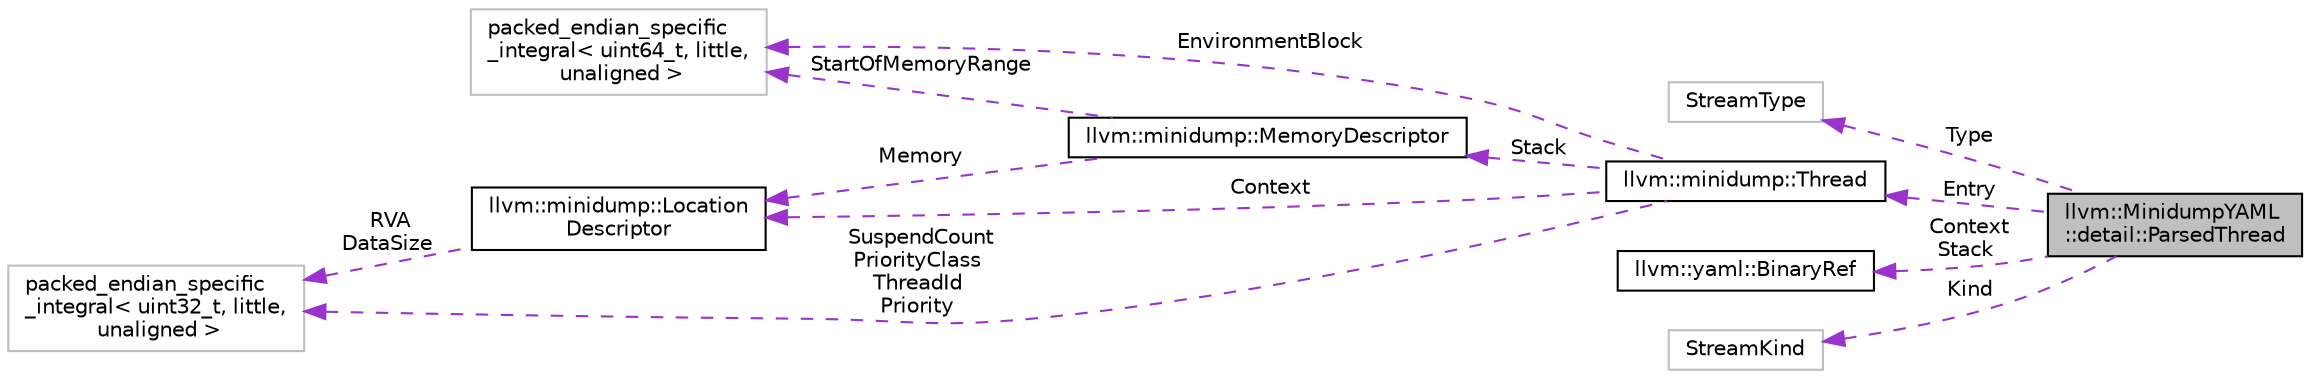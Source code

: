digraph "llvm::MinidumpYAML::detail::ParsedThread"
{
 // LATEX_PDF_SIZE
  bgcolor="transparent";
  edge [fontname="Helvetica",fontsize="10",labelfontname="Helvetica",labelfontsize="10"];
  node [fontname="Helvetica",fontsize="10",shape=record];
  rankdir="LR";
  Node1 [label="llvm::MinidumpYAML\l::detail::ParsedThread",height=0.2,width=0.4,color="black", fillcolor="grey75", style="filled", fontcolor="black",tooltip="A structure containing all data belonging to a single minidump thread."];
  Node2 -> Node1 [dir="back",color="darkorchid3",fontsize="10",style="dashed",label=" Type" ,fontname="Helvetica"];
  Node2 [label="StreamType",height=0.2,width=0.4,color="grey75",tooltip=" "];
  Node3 -> Node1 [dir="back",color="darkorchid3",fontsize="10",style="dashed",label=" Entry" ,fontname="Helvetica"];
  Node3 [label="llvm::minidump::Thread",height=0.2,width=0.4,color="black",URL="$structllvm_1_1minidump_1_1Thread.html",tooltip="Describes a single thread in the minidump file."];
  Node4 -> Node3 [dir="back",color="darkorchid3",fontsize="10",style="dashed",label=" Context" ,fontname="Helvetica"];
  Node4 [label="llvm::minidump::Location\lDescriptor",height=0.2,width=0.4,color="black",URL="$structllvm_1_1minidump_1_1LocationDescriptor.html",tooltip="Specifies the location (and size) of various objects in the minidump file."];
  Node5 -> Node4 [dir="back",color="darkorchid3",fontsize="10",style="dashed",label=" RVA\nDataSize" ,fontname="Helvetica"];
  Node5 [label="packed_endian_specific\l_integral\< uint32_t, little,\l unaligned \>",height=0.2,width=0.4,color="grey75",tooltip=" "];
  Node6 -> Node3 [dir="back",color="darkorchid3",fontsize="10",style="dashed",label=" Stack" ,fontname="Helvetica"];
  Node6 [label="llvm::minidump::MemoryDescriptor",height=0.2,width=0.4,color="black",URL="$structllvm_1_1minidump_1_1MemoryDescriptor.html",tooltip="Describes a single memory range (both its VM address and where to find it in the file) of the process..."];
  Node4 -> Node6 [dir="back",color="darkorchid3",fontsize="10",style="dashed",label=" Memory" ,fontname="Helvetica"];
  Node7 -> Node6 [dir="back",color="darkorchid3",fontsize="10",style="dashed",label=" StartOfMemoryRange" ,fontname="Helvetica"];
  Node7 [label="packed_endian_specific\l_integral\< uint64_t, little,\l unaligned \>",height=0.2,width=0.4,color="grey75",tooltip=" "];
  Node7 -> Node3 [dir="back",color="darkorchid3",fontsize="10",style="dashed",label=" EnvironmentBlock" ,fontname="Helvetica"];
  Node5 -> Node3 [dir="back",color="darkorchid3",fontsize="10",style="dashed",label=" SuspendCount\nPriorityClass\nThreadId\nPriority" ,fontname="Helvetica"];
  Node8 -> Node1 [dir="back",color="darkorchid3",fontsize="10",style="dashed",label=" Context\nStack" ,fontname="Helvetica"];
  Node8 [label="llvm::yaml::BinaryRef",height=0.2,width=0.4,color="black",URL="$classllvm_1_1yaml_1_1BinaryRef.html",tooltip="Specialized YAMLIO scalar type for representing a binary blob."];
  Node9 -> Node1 [dir="back",color="darkorchid3",fontsize="10",style="dashed",label=" Kind" ,fontname="Helvetica"];
  Node9 [label="StreamKind",height=0.2,width=0.4,color="grey75",tooltip=" "];
}
